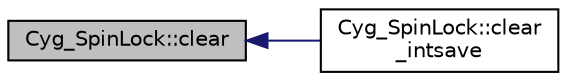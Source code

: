 digraph "Cyg_SpinLock::clear"
{
  edge [fontname="Helvetica",fontsize="10",labelfontname="Helvetica",labelfontsize="10"];
  node [fontname="Helvetica",fontsize="10",shape=record];
  rankdir="LR";
  Node1 [label="Cyg_SpinLock::clear",height=0.2,width=0.4,color="black", fillcolor="grey75", style="filled" fontcolor="black"];
  Node1 -> Node2 [dir="back",color="midnightblue",fontsize="10",style="solid",fontname="Helvetica"];
  Node2 [label="Cyg_SpinLock::clear\l_intsave",height=0.2,width=0.4,color="black", fillcolor="white", style="filled",URL="$class_cyg___spin_lock.html#a88c085c301eaf4463fc8d2077ef7b3a6"];
}
